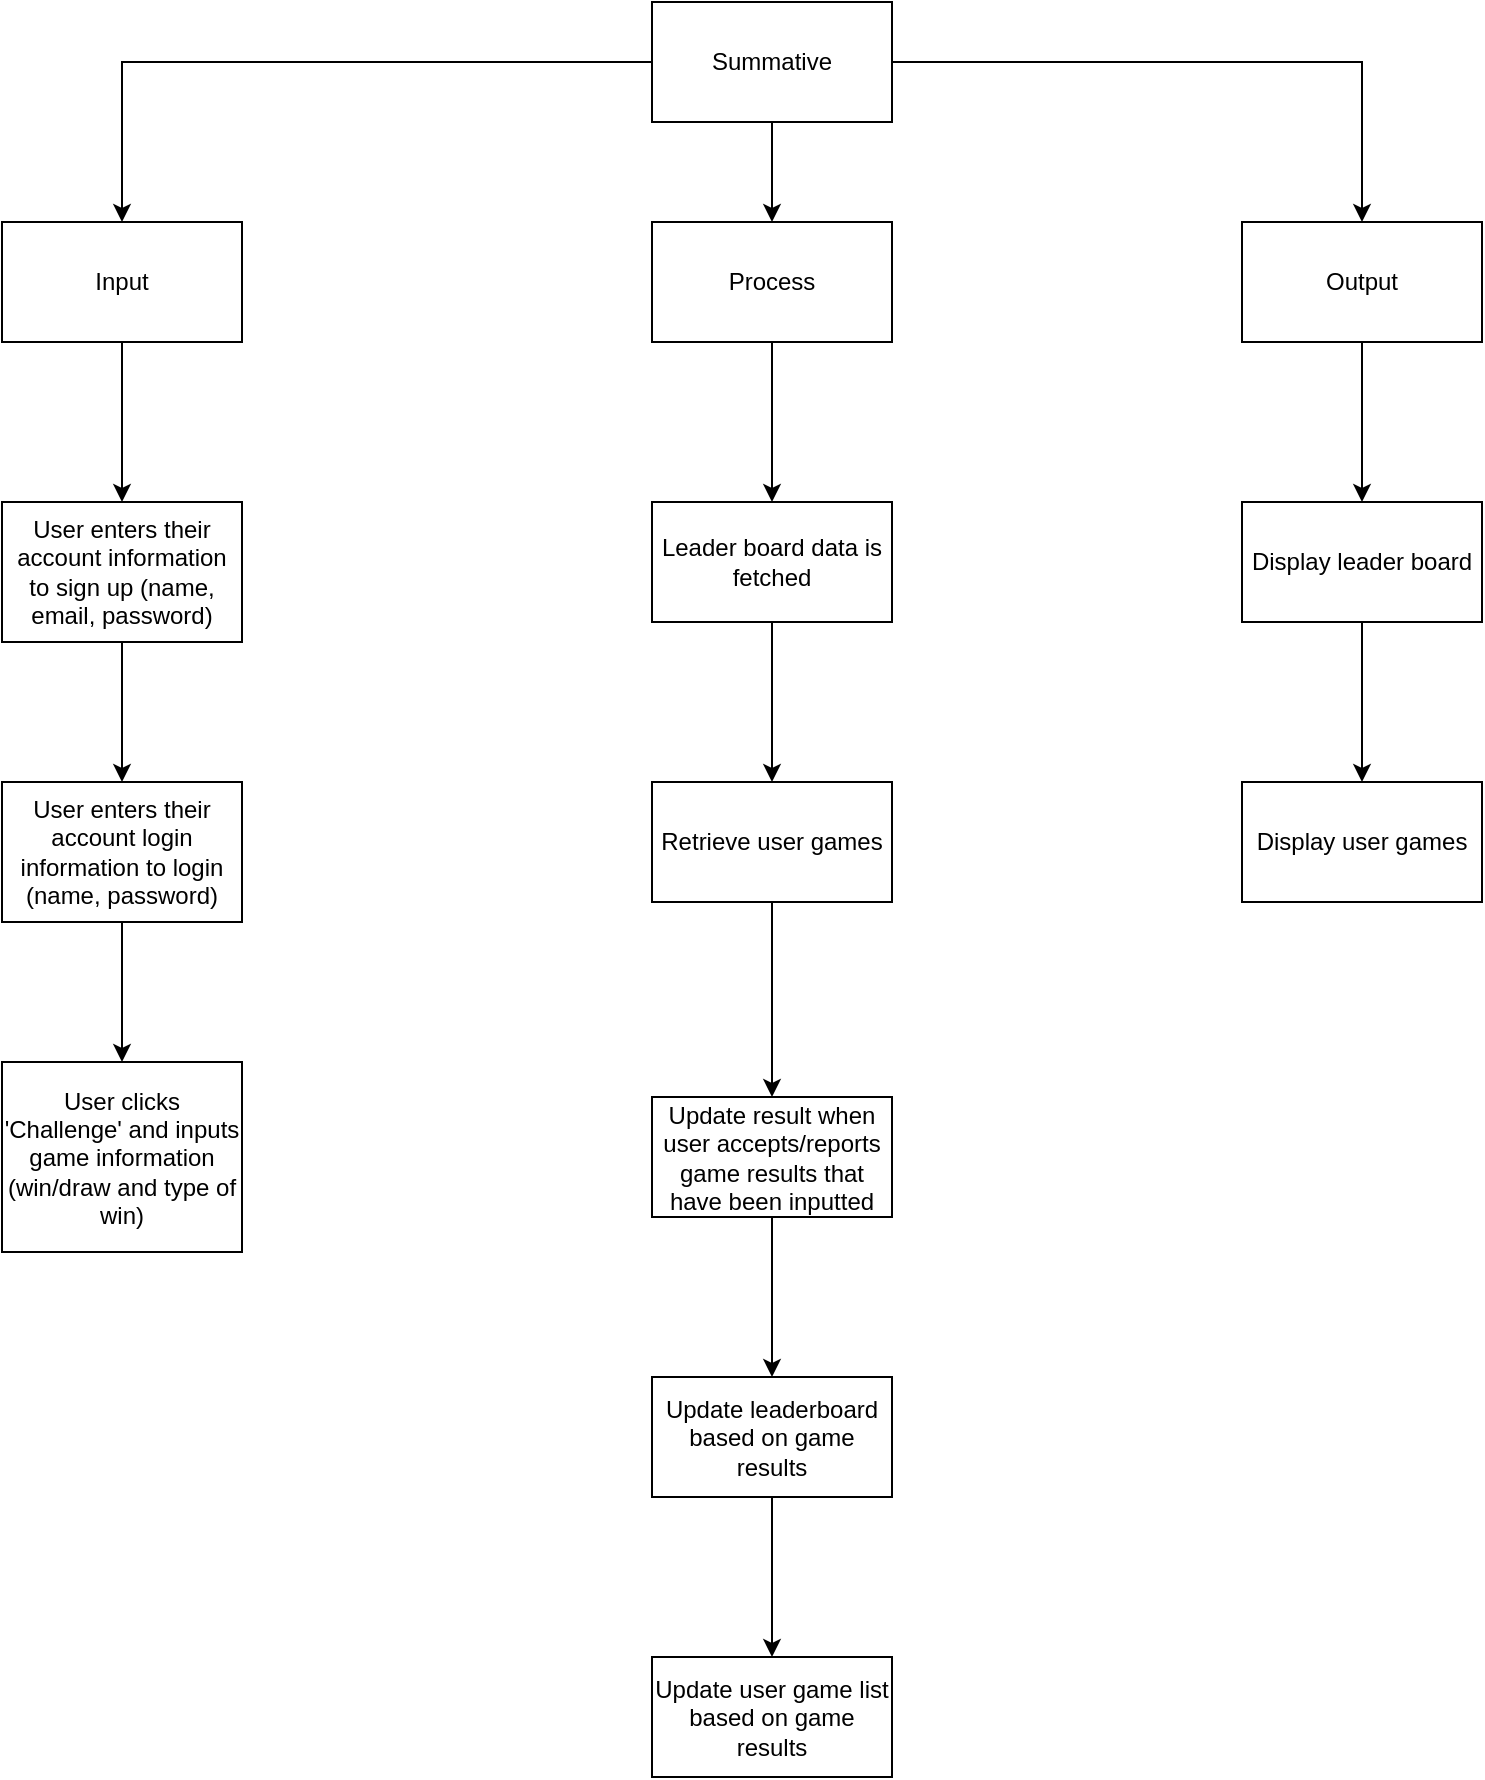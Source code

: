 <mxfile version="20.7.4" type="github">
  <diagram id="d-HQx0A6RlXULR6_okz4" name="Page-1">
    <mxGraphModel dx="1434" dy="764" grid="1" gridSize="10" guides="1" tooltips="1" connect="1" arrows="1" fold="1" page="1" pageScale="1" pageWidth="850" pageHeight="1100" math="0" shadow="0">
      <root>
        <mxCell id="0" />
        <mxCell id="1" parent="0" />
        <mxCell id="T2zrcExbBJ0eOjrz7QeG-3" value="" style="edgeStyle=orthogonalEdgeStyle;rounded=0;orthogonalLoop=1;jettySize=auto;html=1;" edge="1" parent="1" source="T2zrcExbBJ0eOjrz7QeG-1" target="T2zrcExbBJ0eOjrz7QeG-2">
          <mxGeometry relative="1" as="geometry" />
        </mxCell>
        <mxCell id="T2zrcExbBJ0eOjrz7QeG-5" value="" style="edgeStyle=orthogonalEdgeStyle;rounded=0;orthogonalLoop=1;jettySize=auto;html=1;" edge="1" parent="1" source="T2zrcExbBJ0eOjrz7QeG-1" target="T2zrcExbBJ0eOjrz7QeG-4">
          <mxGeometry relative="1" as="geometry" />
        </mxCell>
        <mxCell id="T2zrcExbBJ0eOjrz7QeG-7" value="" style="edgeStyle=orthogonalEdgeStyle;rounded=0;orthogonalLoop=1;jettySize=auto;html=1;" edge="1" parent="1" source="T2zrcExbBJ0eOjrz7QeG-1" target="T2zrcExbBJ0eOjrz7QeG-6">
          <mxGeometry relative="1" as="geometry" />
        </mxCell>
        <mxCell id="T2zrcExbBJ0eOjrz7QeG-1" value="Summative" style="rounded=0;whiteSpace=wrap;html=1;" vertex="1" parent="1">
          <mxGeometry x="365" y="120" width="120" height="60" as="geometry" />
        </mxCell>
        <mxCell id="T2zrcExbBJ0eOjrz7QeG-9" value="" style="edgeStyle=orthogonalEdgeStyle;rounded=0;orthogonalLoop=1;jettySize=auto;html=1;" edge="1" parent="1" source="T2zrcExbBJ0eOjrz7QeG-2" target="T2zrcExbBJ0eOjrz7QeG-8">
          <mxGeometry relative="1" as="geometry" />
        </mxCell>
        <mxCell id="T2zrcExbBJ0eOjrz7QeG-2" value="Input" style="whiteSpace=wrap;html=1;rounded=0;" vertex="1" parent="1">
          <mxGeometry x="40" y="230" width="120" height="60" as="geometry" />
        </mxCell>
        <mxCell id="T2zrcExbBJ0eOjrz7QeG-11" value="" style="edgeStyle=orthogonalEdgeStyle;rounded=0;orthogonalLoop=1;jettySize=auto;html=1;" edge="1" parent="1" source="T2zrcExbBJ0eOjrz7QeG-4" target="T2zrcExbBJ0eOjrz7QeG-10">
          <mxGeometry relative="1" as="geometry" />
        </mxCell>
        <mxCell id="T2zrcExbBJ0eOjrz7QeG-4" value="Process" style="whiteSpace=wrap;html=1;rounded=0;" vertex="1" parent="1">
          <mxGeometry x="365" y="230" width="120" height="60" as="geometry" />
        </mxCell>
        <mxCell id="T2zrcExbBJ0eOjrz7QeG-25" value="" style="edgeStyle=orthogonalEdgeStyle;rounded=0;orthogonalLoop=1;jettySize=auto;html=1;" edge="1" parent="1" source="T2zrcExbBJ0eOjrz7QeG-6" target="T2zrcExbBJ0eOjrz7QeG-24">
          <mxGeometry relative="1" as="geometry" />
        </mxCell>
        <mxCell id="T2zrcExbBJ0eOjrz7QeG-6" value="Output" style="whiteSpace=wrap;html=1;rounded=0;" vertex="1" parent="1">
          <mxGeometry x="660" y="230" width="120" height="60" as="geometry" />
        </mxCell>
        <mxCell id="T2zrcExbBJ0eOjrz7QeG-15" value="" style="edgeStyle=orthogonalEdgeStyle;rounded=0;orthogonalLoop=1;jettySize=auto;html=1;" edge="1" parent="1" source="T2zrcExbBJ0eOjrz7QeG-8" target="T2zrcExbBJ0eOjrz7QeG-14">
          <mxGeometry relative="1" as="geometry" />
        </mxCell>
        <mxCell id="T2zrcExbBJ0eOjrz7QeG-8" value="User enters their account information to sign up (name, email, password)" style="whiteSpace=wrap;html=1;rounded=0;" vertex="1" parent="1">
          <mxGeometry x="40" y="370" width="120" height="70" as="geometry" />
        </mxCell>
        <mxCell id="T2zrcExbBJ0eOjrz7QeG-13" value="" style="edgeStyle=orthogonalEdgeStyle;rounded=0;orthogonalLoop=1;jettySize=auto;html=1;" edge="1" parent="1" source="T2zrcExbBJ0eOjrz7QeG-10" target="T2zrcExbBJ0eOjrz7QeG-12">
          <mxGeometry relative="1" as="geometry" />
        </mxCell>
        <mxCell id="T2zrcExbBJ0eOjrz7QeG-10" value="Leader board data is fetched" style="whiteSpace=wrap;html=1;rounded=0;" vertex="1" parent="1">
          <mxGeometry x="365" y="370" width="120" height="60" as="geometry" />
        </mxCell>
        <mxCell id="T2zrcExbBJ0eOjrz7QeG-19" value="" style="edgeStyle=orthogonalEdgeStyle;rounded=0;orthogonalLoop=1;jettySize=auto;html=1;" edge="1" parent="1" source="T2zrcExbBJ0eOjrz7QeG-12" target="T2zrcExbBJ0eOjrz7QeG-18">
          <mxGeometry relative="1" as="geometry" />
        </mxCell>
        <mxCell id="T2zrcExbBJ0eOjrz7QeG-12" value="Retrieve user games" style="whiteSpace=wrap;html=1;rounded=0;" vertex="1" parent="1">
          <mxGeometry x="365" y="510" width="120" height="60" as="geometry" />
        </mxCell>
        <mxCell id="T2zrcExbBJ0eOjrz7QeG-17" value="" style="edgeStyle=orthogonalEdgeStyle;rounded=0;orthogonalLoop=1;jettySize=auto;html=1;" edge="1" parent="1" source="T2zrcExbBJ0eOjrz7QeG-14" target="T2zrcExbBJ0eOjrz7QeG-16">
          <mxGeometry relative="1" as="geometry" />
        </mxCell>
        <mxCell id="T2zrcExbBJ0eOjrz7QeG-14" value="User enters their account login information to login (name, password)" style="whiteSpace=wrap;html=1;rounded=0;" vertex="1" parent="1">
          <mxGeometry x="40" y="510" width="120" height="70" as="geometry" />
        </mxCell>
        <mxCell id="T2zrcExbBJ0eOjrz7QeG-16" value="User clicks &#39;Challenge&#39; and inputs game information (win/draw and type of win)" style="whiteSpace=wrap;html=1;rounded=0;" vertex="1" parent="1">
          <mxGeometry x="40" y="650" width="120" height="95" as="geometry" />
        </mxCell>
        <mxCell id="T2zrcExbBJ0eOjrz7QeG-21" value="" style="edgeStyle=orthogonalEdgeStyle;rounded=0;orthogonalLoop=1;jettySize=auto;html=1;" edge="1" parent="1" source="T2zrcExbBJ0eOjrz7QeG-18" target="T2zrcExbBJ0eOjrz7QeG-20">
          <mxGeometry relative="1" as="geometry" />
        </mxCell>
        <mxCell id="T2zrcExbBJ0eOjrz7QeG-18" value="Update result when user accepts/reports game results that have been inputted" style="whiteSpace=wrap;html=1;rounded=0;" vertex="1" parent="1">
          <mxGeometry x="365" y="667.5" width="120" height="60" as="geometry" />
        </mxCell>
        <mxCell id="T2zrcExbBJ0eOjrz7QeG-23" value="" style="edgeStyle=orthogonalEdgeStyle;rounded=0;orthogonalLoop=1;jettySize=auto;html=1;" edge="1" parent="1" source="T2zrcExbBJ0eOjrz7QeG-20" target="T2zrcExbBJ0eOjrz7QeG-22">
          <mxGeometry relative="1" as="geometry" />
        </mxCell>
        <mxCell id="T2zrcExbBJ0eOjrz7QeG-20" value="Update leaderboard based on game results" style="whiteSpace=wrap;html=1;rounded=0;" vertex="1" parent="1">
          <mxGeometry x="365" y="807.5" width="120" height="60" as="geometry" />
        </mxCell>
        <mxCell id="T2zrcExbBJ0eOjrz7QeG-22" value="Update user game list based on game results" style="whiteSpace=wrap;html=1;rounded=0;" vertex="1" parent="1">
          <mxGeometry x="365" y="947.5" width="120" height="60" as="geometry" />
        </mxCell>
        <mxCell id="T2zrcExbBJ0eOjrz7QeG-27" value="" style="edgeStyle=orthogonalEdgeStyle;rounded=0;orthogonalLoop=1;jettySize=auto;html=1;" edge="1" parent="1" source="T2zrcExbBJ0eOjrz7QeG-24" target="T2zrcExbBJ0eOjrz7QeG-26">
          <mxGeometry relative="1" as="geometry" />
        </mxCell>
        <mxCell id="T2zrcExbBJ0eOjrz7QeG-24" value="Display leader board" style="whiteSpace=wrap;html=1;rounded=0;" vertex="1" parent="1">
          <mxGeometry x="660" y="370" width="120" height="60" as="geometry" />
        </mxCell>
        <mxCell id="T2zrcExbBJ0eOjrz7QeG-26" value="Display user games" style="whiteSpace=wrap;html=1;rounded=0;" vertex="1" parent="1">
          <mxGeometry x="660" y="510" width="120" height="60" as="geometry" />
        </mxCell>
      </root>
    </mxGraphModel>
  </diagram>
</mxfile>
